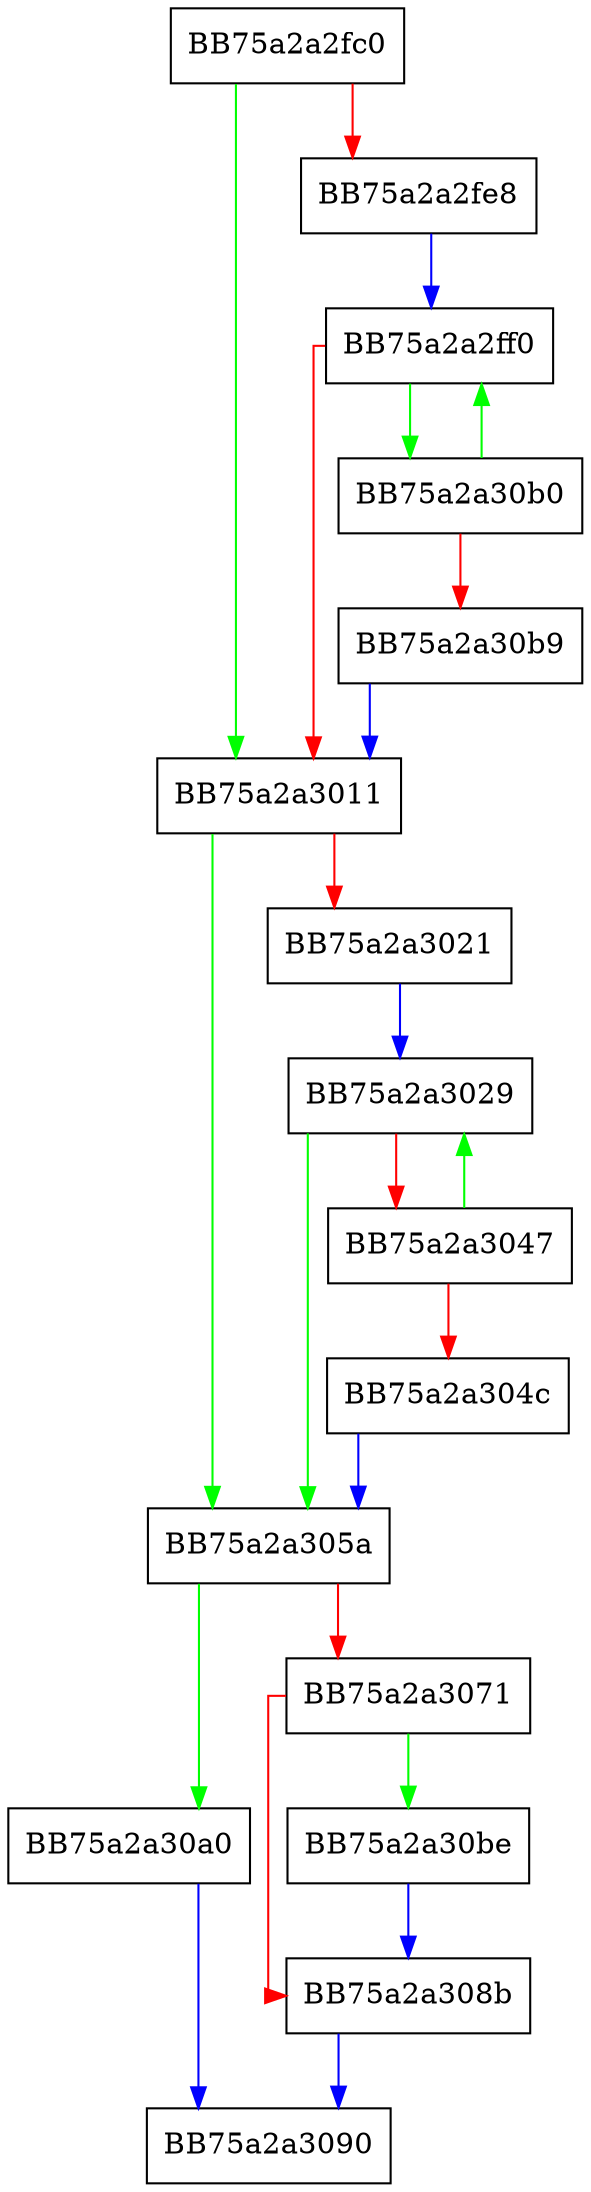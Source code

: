 digraph btreeParseCellPtr {
  node [shape="box"];
  graph [splines=ortho];
  BB75a2a2fc0 -> BB75a2a3011 [color="green"];
  BB75a2a2fc0 -> BB75a2a2fe8 [color="red"];
  BB75a2a2fe8 -> BB75a2a2ff0 [color="blue"];
  BB75a2a2ff0 -> BB75a2a30b0 [color="green"];
  BB75a2a2ff0 -> BB75a2a3011 [color="red"];
  BB75a2a3011 -> BB75a2a305a [color="green"];
  BB75a2a3011 -> BB75a2a3021 [color="red"];
  BB75a2a3021 -> BB75a2a3029 [color="blue"];
  BB75a2a3029 -> BB75a2a305a [color="green"];
  BB75a2a3029 -> BB75a2a3047 [color="red"];
  BB75a2a3047 -> BB75a2a3029 [color="green"];
  BB75a2a3047 -> BB75a2a304c [color="red"];
  BB75a2a304c -> BB75a2a305a [color="blue"];
  BB75a2a305a -> BB75a2a30a0 [color="green"];
  BB75a2a305a -> BB75a2a3071 [color="red"];
  BB75a2a3071 -> BB75a2a30be [color="green"];
  BB75a2a3071 -> BB75a2a308b [color="red"];
  BB75a2a308b -> BB75a2a3090 [color="blue"];
  BB75a2a30a0 -> BB75a2a3090 [color="blue"];
  BB75a2a30b0 -> BB75a2a2ff0 [color="green"];
  BB75a2a30b0 -> BB75a2a30b9 [color="red"];
  BB75a2a30b9 -> BB75a2a3011 [color="blue"];
  BB75a2a30be -> BB75a2a308b [color="blue"];
}